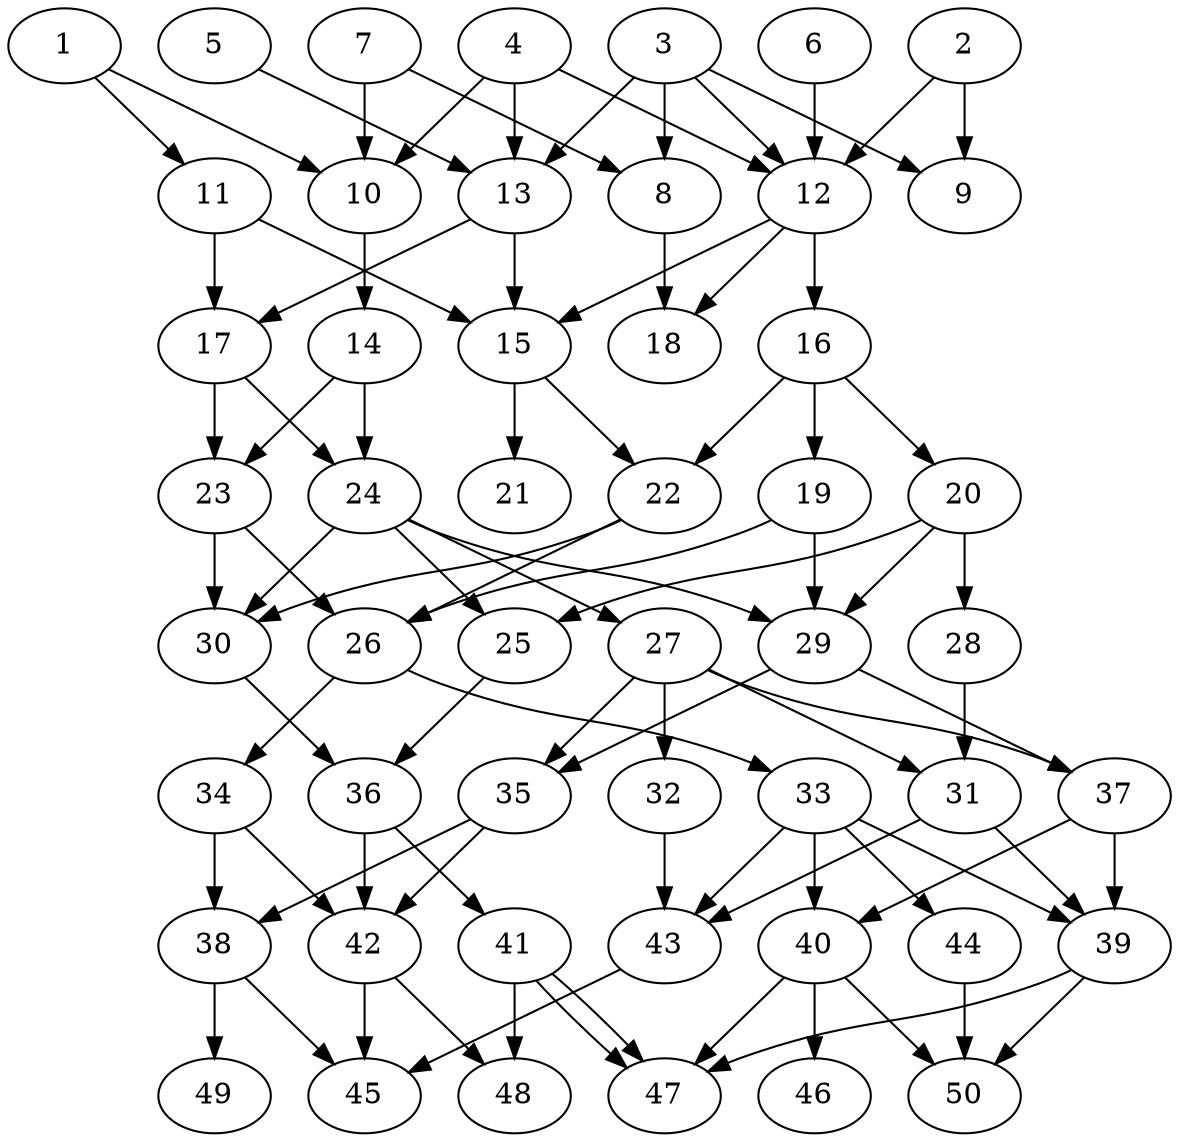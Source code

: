 // DAG automatically generated by daggen at Thu Oct  3 14:07:58 2019
// ./daggen --dot -n 50 --ccr 0.4 --fat 0.5 --regular 0.7 --density 0.5 --mindata 5242880 --maxdata 52428800 
digraph G {
  1 [size="79992320", alpha="0.06", expect_size="31996928"] 
  1 -> 10 [size ="31996928"]
  1 -> 11 [size ="31996928"]
  2 [size="35576320", alpha="0.13", expect_size="14230528"] 
  2 -> 9 [size ="14230528"]
  2 -> 12 [size ="14230528"]
  3 [size="97633280", alpha="0.03", expect_size="39053312"] 
  3 -> 8 [size ="39053312"]
  3 -> 9 [size ="39053312"]
  3 -> 12 [size ="39053312"]
  3 -> 13 [size ="39053312"]
  4 [size="80394240", alpha="0.11", expect_size="32157696"] 
  4 -> 10 [size ="32157696"]
  4 -> 12 [size ="32157696"]
  4 -> 13 [size ="32157696"]
  5 [size="32440320", alpha="0.06", expect_size="12976128"] 
  5 -> 13 [size ="12976128"]
  6 [size="19200000", alpha="0.00", expect_size="7680000"] 
  6 -> 12 [size ="7680000"]
  7 [size="125242880", alpha="0.01", expect_size="50097152"] 
  7 -> 8 [size ="50097152"]
  7 -> 10 [size ="50097152"]
  8 [size="70425600", alpha="0.16", expect_size="28170240"] 
  8 -> 18 [size ="28170240"]
  9 [size="120614400", alpha="0.03", expect_size="48245760"] 
  10 [size="39331840", alpha="0.15", expect_size="15732736"] 
  10 -> 14 [size ="15732736"]
  11 [size="128939520", alpha="0.04", expect_size="51575808"] 
  11 -> 15 [size ="51575808"]
  11 -> 17 [size ="51575808"]
  12 [size="47902720", alpha="0.00", expect_size="19161088"] 
  12 -> 15 [size ="19161088"]
  12 -> 16 [size ="19161088"]
  12 -> 18 [size ="19161088"]
  13 [size="122990080", alpha="0.16", expect_size="49196032"] 
  13 -> 15 [size ="49196032"]
  13 -> 17 [size ="49196032"]
  14 [size="22999040", alpha="0.07", expect_size="9199616"] 
  14 -> 23 [size ="9199616"]
  14 -> 24 [size ="9199616"]
  15 [size="87856640", alpha="0.11", expect_size="35142656"] 
  15 -> 21 [size ="35142656"]
  15 -> 22 [size ="35142656"]
  16 [size="122524160", alpha="0.06", expect_size="49009664"] 
  16 -> 19 [size ="49009664"]
  16 -> 20 [size ="49009664"]
  16 -> 22 [size ="49009664"]
  17 [size="124485120", alpha="0.00", expect_size="49794048"] 
  17 -> 23 [size ="49794048"]
  17 -> 24 [size ="49794048"]
  18 [size="13281280", alpha="0.18", expect_size="5312512"] 
  19 [size="106234880", alpha="0.18", expect_size="42493952"] 
  19 -> 26 [size ="42493952"]
  19 -> 29 [size ="42493952"]
  20 [size="122183680", alpha="0.12", expect_size="48873472"] 
  20 -> 25 [size ="48873472"]
  20 -> 28 [size ="48873472"]
  20 -> 29 [size ="48873472"]
  21 [size="92032000", alpha="0.17", expect_size="36812800"] 
  22 [size="114283520", alpha="0.06", expect_size="45713408"] 
  22 -> 26 [size ="45713408"]
  22 -> 30 [size ="45713408"]
  23 [size="116106240", alpha="0.09", expect_size="46442496"] 
  23 -> 26 [size ="46442496"]
  23 -> 30 [size ="46442496"]
  24 [size="91553280", alpha="0.04", expect_size="36621312"] 
  24 -> 25 [size ="36621312"]
  24 -> 27 [size ="36621312"]
  24 -> 29 [size ="36621312"]
  24 -> 30 [size ="36621312"]
  25 [size="15416320", alpha="0.02", expect_size="6166528"] 
  25 -> 36 [size ="6166528"]
  26 [size="81364480", alpha="0.01", expect_size="32545792"] 
  26 -> 33 [size ="32545792"]
  26 -> 34 [size ="32545792"]
  27 [size="115141120", alpha="0.19", expect_size="46056448"] 
  27 -> 31 [size ="46056448"]
  27 -> 32 [size ="46056448"]
  27 -> 35 [size ="46056448"]
  27 -> 37 [size ="46056448"]
  28 [size="115950080", alpha="0.07", expect_size="46380032"] 
  28 -> 31 [size ="46380032"]
  29 [size="101706240", alpha="0.13", expect_size="40682496"] 
  29 -> 35 [size ="40682496"]
  29 -> 37 [size ="40682496"]
  30 [size="88816640", alpha="0.03", expect_size="35526656"] 
  30 -> 36 [size ="35526656"]
  31 [size="39577600", alpha="0.13", expect_size="15831040"] 
  31 -> 39 [size ="15831040"]
  31 -> 43 [size ="15831040"]
  32 [size="20874240", alpha="0.09", expect_size="8349696"] 
  32 -> 43 [size ="8349696"]
  33 [size="55178240", alpha="0.04", expect_size="22071296"] 
  33 -> 39 [size ="22071296"]
  33 -> 40 [size ="22071296"]
  33 -> 43 [size ="22071296"]
  33 -> 44 [size ="22071296"]
  34 [size="109048320", alpha="0.00", expect_size="43619328"] 
  34 -> 38 [size ="43619328"]
  34 -> 42 [size ="43619328"]
  35 [size="13847040", alpha="0.09", expect_size="5538816"] 
  35 -> 38 [size ="5538816"]
  35 -> 42 [size ="5538816"]
  36 [size="24839680", alpha="0.17", expect_size="9935872"] 
  36 -> 41 [size ="9935872"]
  36 -> 42 [size ="9935872"]
  37 [size="30151680", alpha="0.03", expect_size="12060672"] 
  37 -> 39 [size ="12060672"]
  37 -> 40 [size ="12060672"]
  38 [size="23959040", alpha="0.09", expect_size="9583616"] 
  38 -> 45 [size ="9583616"]
  38 -> 49 [size ="9583616"]
  39 [size="63577600", alpha="0.12", expect_size="25431040"] 
  39 -> 47 [size ="25431040"]
  39 -> 50 [size ="25431040"]
  40 [size="20590080", alpha="0.12", expect_size="8236032"] 
  40 -> 46 [size ="8236032"]
  40 -> 47 [size ="8236032"]
  40 -> 50 [size ="8236032"]
  41 [size="39183360", alpha="0.06", expect_size="15673344"] 
  41 -> 47 [size ="15673344"]
  41 -> 47 [size ="15673344"]
  41 -> 48 [size ="15673344"]
  42 [size="117230080", alpha="0.18", expect_size="46892032"] 
  42 -> 45 [size ="46892032"]
  42 -> 48 [size ="46892032"]
  43 [size="53593600", alpha="0.06", expect_size="21437440"] 
  43 -> 45 [size ="21437440"]
  44 [size="76129280", alpha="0.08", expect_size="30451712"] 
  44 -> 50 [size ="30451712"]
  45 [size="76761600", alpha="0.11", expect_size="30704640"] 
  46 [size="130245120", alpha="0.05", expect_size="52098048"] 
  47 [size="110064640", alpha="0.16", expect_size="44025856"] 
  48 [size="127600640", alpha="0.05", expect_size="51040256"] 
  49 [size="65062400", alpha="0.08", expect_size="26024960"] 
  50 [size="15582720", alpha="0.05", expect_size="6233088"] 
}
